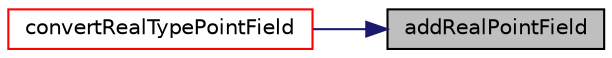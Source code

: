 digraph "addRealPointField"
{
 // LATEX_PDF_SIZE
  edge [fontname="Helvetica",fontsize="10",labelfontname="Helvetica",labelfontsize="10"];
  node [fontname="Helvetica",fontsize="10",shape=record];
  rankdir="RL";
  Node1 [label="addRealPointField",height=0.2,width=0.4,color="black", fillcolor="grey75", style="filled", fontcolor="black",tooltip=" "];
  Node1 -> Node2 [dir="back",color="midnightblue",fontsize="10",style="solid",fontname="Helvetica"];
  Node2 [label="convertRealTypePointField",height=0.2,width=0.4,color="red", fillcolor="white", style="filled",URL="$namespacepFlow_1_1PFtoVTK.html#a89bd592446dc7256a03129e91c70dadd",tooltip=" "];
}
